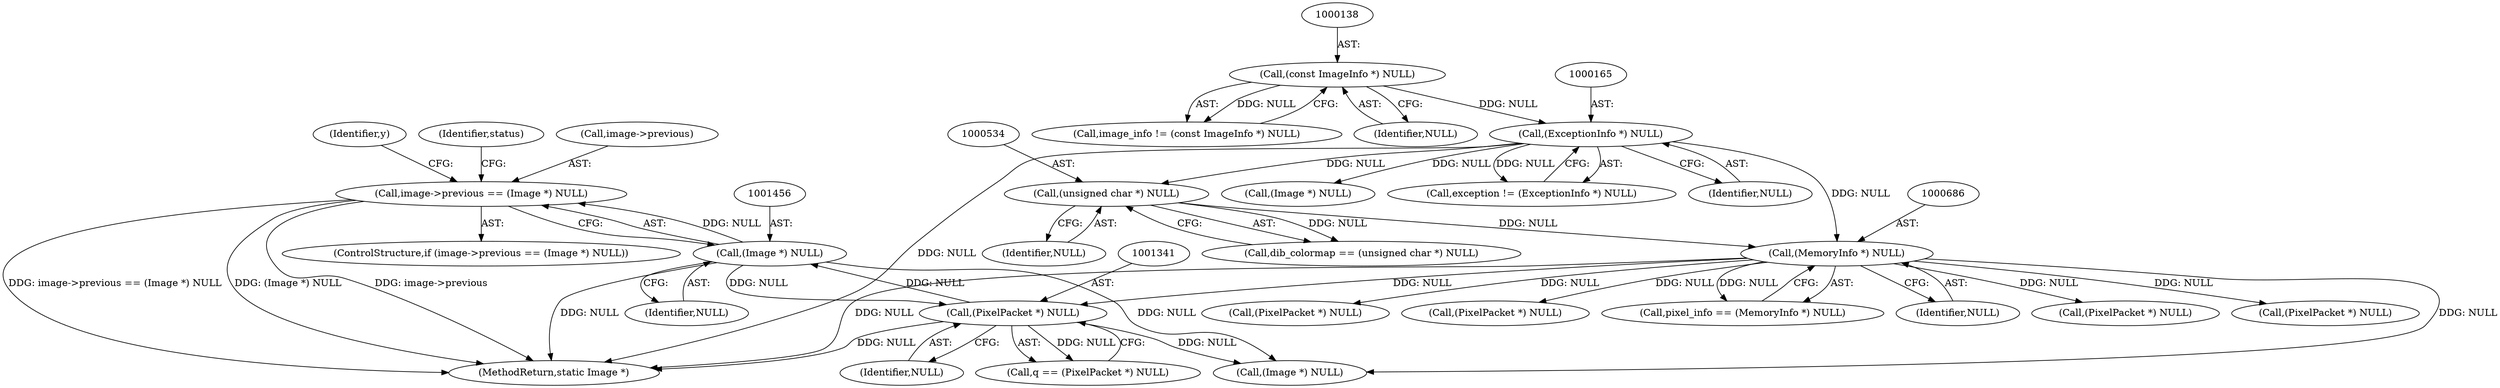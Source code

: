 digraph "0_ImageMagick_f6e9d0d9955e85bdd7540b251cd50d598dacc5e6_10@pointer" {
"1001451" [label="(Call,image->previous == (Image *) NULL)"];
"1001455" [label="(Call,(Image *) NULL)"];
"1001340" [label="(Call,(PixelPacket *) NULL)"];
"1000685" [label="(Call,(MemoryInfo *) NULL)"];
"1000164" [label="(Call,(ExceptionInfo *) NULL)"];
"1000137" [label="(Call,(const ImageInfo *) NULL)"];
"1000533" [label="(Call,(unsigned char *) NULL)"];
"1001338" [label="(Call,q == (PixelPacket *) NULL)"];
"1000166" [label="(Identifier,NULL)"];
"1001455" [label="(Call,(Image *) NULL)"];
"1000137" [label="(Call,(const ImageInfo *) NULL)"];
"1000531" [label="(Call,dib_colormap == (unsigned char *) NULL)"];
"1001526" [label="(Call,(PixelPacket *) NULL)"];
"1001670" [label="(MethodReturn,static Image *)"];
"1001450" [label="(ControlStructure,if (image->previous == (Image *) NULL))"];
"1001452" [label="(Call,image->previous)"];
"1000683" [label="(Call,pixel_info == (MemoryInfo *) NULL)"];
"1000535" [label="(Identifier,NULL)"];
"1000533" [label="(Call,(unsigned char *) NULL)"];
"1001457" [label="(Identifier,NULL)"];
"1000164" [label="(Call,(ExceptionInfo *) NULL)"];
"1000687" [label="(Identifier,NULL)"];
"1001198" [label="(Call,(PixelPacket *) NULL)"];
"1001311" [label="(Identifier,y)"];
"1001451" [label="(Call,image->previous == (Image *) NULL)"];
"1000822" [label="(Call,(PixelPacket *) NULL)"];
"1000194" [label="(Call,(Image *) NULL)"];
"1001012" [label="(Call,(PixelPacket *) NULL)"];
"1000135" [label="(Call,image_info != (const ImageInfo *) NULL)"];
"1000139" [label="(Identifier,NULL)"];
"1000162" [label="(Call,exception != (ExceptionInfo *) NULL)"];
"1001340" [label="(Call,(PixelPacket *) NULL)"];
"1001342" [label="(Identifier,NULL)"];
"1001649" [label="(Call,(Image *) NULL)"];
"1000685" [label="(Call,(MemoryInfo *) NULL)"];
"1001460" [label="(Identifier,status)"];
"1001451" -> "1001450"  [label="AST: "];
"1001451" -> "1001455"  [label="CFG: "];
"1001452" -> "1001451"  [label="AST: "];
"1001455" -> "1001451"  [label="AST: "];
"1001460" -> "1001451"  [label="CFG: "];
"1001311" -> "1001451"  [label="CFG: "];
"1001451" -> "1001670"  [label="DDG: image->previous"];
"1001451" -> "1001670"  [label="DDG: image->previous == (Image *) NULL"];
"1001451" -> "1001670"  [label="DDG: (Image *) NULL"];
"1001455" -> "1001451"  [label="DDG: NULL"];
"1001455" -> "1001457"  [label="CFG: "];
"1001456" -> "1001455"  [label="AST: "];
"1001457" -> "1001455"  [label="AST: "];
"1001455" -> "1001670"  [label="DDG: NULL"];
"1001455" -> "1001340"  [label="DDG: NULL"];
"1001340" -> "1001455"  [label="DDG: NULL"];
"1001455" -> "1001649"  [label="DDG: NULL"];
"1001340" -> "1001338"  [label="AST: "];
"1001340" -> "1001342"  [label="CFG: "];
"1001341" -> "1001340"  [label="AST: "];
"1001342" -> "1001340"  [label="AST: "];
"1001338" -> "1001340"  [label="CFG: "];
"1001340" -> "1001670"  [label="DDG: NULL"];
"1001340" -> "1001338"  [label="DDG: NULL"];
"1000685" -> "1001340"  [label="DDG: NULL"];
"1001340" -> "1001649"  [label="DDG: NULL"];
"1000685" -> "1000683"  [label="AST: "];
"1000685" -> "1000687"  [label="CFG: "];
"1000686" -> "1000685"  [label="AST: "];
"1000687" -> "1000685"  [label="AST: "];
"1000683" -> "1000685"  [label="CFG: "];
"1000685" -> "1001670"  [label="DDG: NULL"];
"1000685" -> "1000683"  [label="DDG: NULL"];
"1000164" -> "1000685"  [label="DDG: NULL"];
"1000533" -> "1000685"  [label="DDG: NULL"];
"1000685" -> "1000822"  [label="DDG: NULL"];
"1000685" -> "1001012"  [label="DDG: NULL"];
"1000685" -> "1001198"  [label="DDG: NULL"];
"1000685" -> "1001526"  [label="DDG: NULL"];
"1000685" -> "1001649"  [label="DDG: NULL"];
"1000164" -> "1000162"  [label="AST: "];
"1000164" -> "1000166"  [label="CFG: "];
"1000165" -> "1000164"  [label="AST: "];
"1000166" -> "1000164"  [label="AST: "];
"1000162" -> "1000164"  [label="CFG: "];
"1000164" -> "1001670"  [label="DDG: NULL"];
"1000164" -> "1000162"  [label="DDG: NULL"];
"1000137" -> "1000164"  [label="DDG: NULL"];
"1000164" -> "1000194"  [label="DDG: NULL"];
"1000164" -> "1000533"  [label="DDG: NULL"];
"1000137" -> "1000135"  [label="AST: "];
"1000137" -> "1000139"  [label="CFG: "];
"1000138" -> "1000137"  [label="AST: "];
"1000139" -> "1000137"  [label="AST: "];
"1000135" -> "1000137"  [label="CFG: "];
"1000137" -> "1000135"  [label="DDG: NULL"];
"1000533" -> "1000531"  [label="AST: "];
"1000533" -> "1000535"  [label="CFG: "];
"1000534" -> "1000533"  [label="AST: "];
"1000535" -> "1000533"  [label="AST: "];
"1000531" -> "1000533"  [label="CFG: "];
"1000533" -> "1000531"  [label="DDG: NULL"];
}
